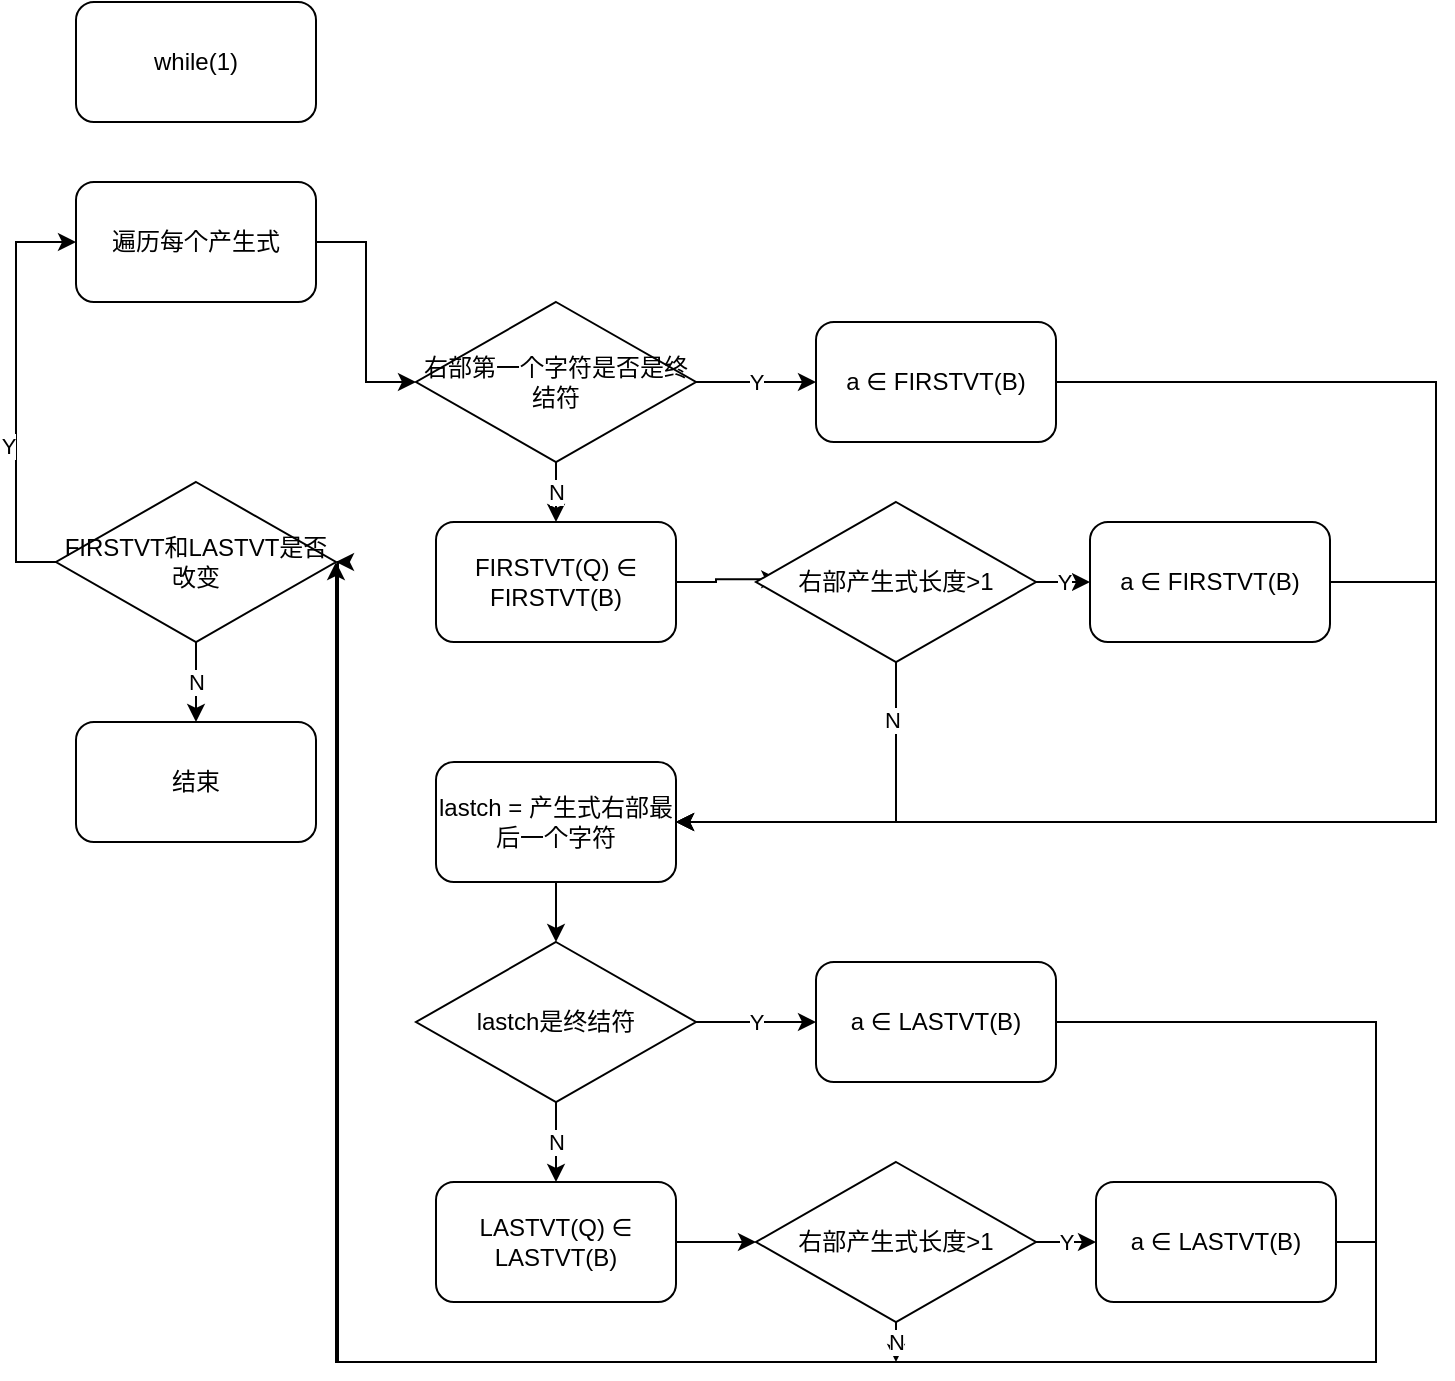 <mxfile version="21.3.4" type="github">
  <diagram name="第 1 页" id="1cY5jz6hEuKaSQoIXXu8">
    <mxGraphModel dx="1436" dy="748" grid="1" gridSize="10" guides="1" tooltips="1" connect="1" arrows="1" fold="1" page="1" pageScale="1" pageWidth="827" pageHeight="1169" math="0" shadow="0">
      <root>
        <mxCell id="0" />
        <mxCell id="1" parent="0" />
        <mxCell id="VYJtcm9JP-URuJLdImgL-2" value="while(1)" style="rounded=1;whiteSpace=wrap;html=1;" vertex="1" parent="1">
          <mxGeometry x="200" y="90" width="120" height="60" as="geometry" />
        </mxCell>
        <mxCell id="VYJtcm9JP-URuJLdImgL-3" value="结束" style="rounded=1;whiteSpace=wrap;html=1;" vertex="1" parent="1">
          <mxGeometry x="200" y="450" width="120" height="60" as="geometry" />
        </mxCell>
        <mxCell id="VYJtcm9JP-URuJLdImgL-22" style="edgeStyle=orthogonalEdgeStyle;rounded=0;orthogonalLoop=1;jettySize=auto;html=1;exitX=0;exitY=0.5;exitDx=0;exitDy=0;entryX=0;entryY=0.5;entryDx=0;entryDy=0;" edge="1" parent="1" source="VYJtcm9JP-URuJLdImgL-4" target="VYJtcm9JP-URuJLdImgL-5">
          <mxGeometry relative="1" as="geometry" />
        </mxCell>
        <mxCell id="VYJtcm9JP-URuJLdImgL-23" value="Y" style="edgeLabel;html=1;align=center;verticalAlign=middle;resizable=0;points=[];" vertex="1" connectable="0" parent="VYJtcm9JP-URuJLdImgL-22">
          <mxGeometry x="-0.257" y="4" relative="1" as="geometry">
            <mxPoint as="offset" />
          </mxGeometry>
        </mxCell>
        <mxCell id="VYJtcm9JP-URuJLdImgL-38" value="N" style="edgeStyle=orthogonalEdgeStyle;rounded=0;orthogonalLoop=1;jettySize=auto;html=1;exitX=0.5;exitY=1;exitDx=0;exitDy=0;entryX=0.5;entryY=0;entryDx=0;entryDy=0;" edge="1" parent="1" source="VYJtcm9JP-URuJLdImgL-4" target="VYJtcm9JP-URuJLdImgL-3">
          <mxGeometry relative="1" as="geometry" />
        </mxCell>
        <mxCell id="VYJtcm9JP-URuJLdImgL-4" value="FIRSTVT和LASTVT是否改变" style="rhombus;whiteSpace=wrap;html=1;" vertex="1" parent="1">
          <mxGeometry x="190" y="330" width="140" height="80" as="geometry" />
        </mxCell>
        <mxCell id="VYJtcm9JP-URuJLdImgL-24" style="edgeStyle=orthogonalEdgeStyle;rounded=0;orthogonalLoop=1;jettySize=auto;html=1;exitX=1;exitY=0.5;exitDx=0;exitDy=0;entryX=0;entryY=0.5;entryDx=0;entryDy=0;" edge="1" parent="1" source="VYJtcm9JP-URuJLdImgL-5" target="VYJtcm9JP-URuJLdImgL-6">
          <mxGeometry relative="1" as="geometry" />
        </mxCell>
        <mxCell id="VYJtcm9JP-URuJLdImgL-5" value="遍历每个产生式" style="rounded=1;whiteSpace=wrap;html=1;" vertex="1" parent="1">
          <mxGeometry x="200" y="180" width="120" height="60" as="geometry" />
        </mxCell>
        <mxCell id="VYJtcm9JP-URuJLdImgL-8" value="Y" style="edgeStyle=orthogonalEdgeStyle;rounded=0;orthogonalLoop=1;jettySize=auto;html=1;exitX=1;exitY=0.5;exitDx=0;exitDy=0;entryX=0;entryY=0.5;entryDx=0;entryDy=0;" edge="1" parent="1" source="VYJtcm9JP-URuJLdImgL-6" target="VYJtcm9JP-URuJLdImgL-7">
          <mxGeometry relative="1" as="geometry" />
        </mxCell>
        <mxCell id="VYJtcm9JP-URuJLdImgL-10" value="N" style="edgeStyle=orthogonalEdgeStyle;rounded=0;orthogonalLoop=1;jettySize=auto;html=1;exitX=0.5;exitY=1;exitDx=0;exitDy=0;entryX=0.5;entryY=0;entryDx=0;entryDy=0;" edge="1" parent="1" source="VYJtcm9JP-URuJLdImgL-6" target="VYJtcm9JP-URuJLdImgL-9">
          <mxGeometry relative="1" as="geometry" />
        </mxCell>
        <mxCell id="VYJtcm9JP-URuJLdImgL-6" value="右部第一个字符是否是终结符" style="rhombus;whiteSpace=wrap;html=1;" vertex="1" parent="1">
          <mxGeometry x="370" y="240" width="140" height="80" as="geometry" />
        </mxCell>
        <mxCell id="VYJtcm9JP-URuJLdImgL-25" style="edgeStyle=orthogonalEdgeStyle;rounded=0;orthogonalLoop=1;jettySize=auto;html=1;exitX=1;exitY=0.5;exitDx=0;exitDy=0;entryX=1;entryY=0.5;entryDx=0;entryDy=0;" edge="1" parent="1" source="VYJtcm9JP-URuJLdImgL-7" target="VYJtcm9JP-URuJLdImgL-15">
          <mxGeometry relative="1" as="geometry">
            <Array as="points">
              <mxPoint x="880" y="280" />
              <mxPoint x="880" y="500" />
            </Array>
          </mxGeometry>
        </mxCell>
        <mxCell id="VYJtcm9JP-URuJLdImgL-7" value="a ∈ FIRSTVT(B)" style="rounded=1;whiteSpace=wrap;html=1;" vertex="1" parent="1">
          <mxGeometry x="570" y="250" width="120" height="60" as="geometry" />
        </mxCell>
        <mxCell id="VYJtcm9JP-URuJLdImgL-13" style="edgeStyle=orthogonalEdgeStyle;rounded=0;orthogonalLoop=1;jettySize=auto;html=1;exitX=1;exitY=0.5;exitDx=0;exitDy=0;entryX=0.083;entryY=0.483;entryDx=0;entryDy=0;entryPerimeter=0;" edge="1" parent="1" source="VYJtcm9JP-URuJLdImgL-9" target="VYJtcm9JP-URuJLdImgL-11">
          <mxGeometry relative="1" as="geometry" />
        </mxCell>
        <mxCell id="VYJtcm9JP-URuJLdImgL-9" value="FIRSTVT(Q) ∈ FIRSTVT(B)" style="rounded=1;whiteSpace=wrap;html=1;" vertex="1" parent="1">
          <mxGeometry x="380" y="350" width="120" height="60" as="geometry" />
        </mxCell>
        <mxCell id="VYJtcm9JP-URuJLdImgL-14" value="Y" style="edgeStyle=orthogonalEdgeStyle;rounded=0;orthogonalLoop=1;jettySize=auto;html=1;exitX=1;exitY=0.5;exitDx=0;exitDy=0;entryX=0;entryY=0.5;entryDx=0;entryDy=0;" edge="1" parent="1" source="VYJtcm9JP-URuJLdImgL-11" target="VYJtcm9JP-URuJLdImgL-12">
          <mxGeometry relative="1" as="geometry" />
        </mxCell>
        <mxCell id="VYJtcm9JP-URuJLdImgL-31" style="edgeStyle=orthogonalEdgeStyle;rounded=0;orthogonalLoop=1;jettySize=auto;html=1;exitX=0.5;exitY=1;exitDx=0;exitDy=0;entryX=1;entryY=0.5;entryDx=0;entryDy=0;" edge="1" parent="1" source="VYJtcm9JP-URuJLdImgL-11" target="VYJtcm9JP-URuJLdImgL-15">
          <mxGeometry relative="1" as="geometry" />
        </mxCell>
        <mxCell id="VYJtcm9JP-URuJLdImgL-33" value="N" style="edgeLabel;html=1;align=center;verticalAlign=middle;resizable=0;points=[];" vertex="1" connectable="0" parent="VYJtcm9JP-URuJLdImgL-31">
          <mxGeometry x="-0.695" y="-2" relative="1" as="geometry">
            <mxPoint as="offset" />
          </mxGeometry>
        </mxCell>
        <mxCell id="VYJtcm9JP-URuJLdImgL-11" value="右部产生式长度&amp;gt;1" style="rhombus;whiteSpace=wrap;html=1;" vertex="1" parent="1">
          <mxGeometry x="540" y="340" width="140" height="80" as="geometry" />
        </mxCell>
        <mxCell id="VYJtcm9JP-URuJLdImgL-26" style="edgeStyle=orthogonalEdgeStyle;rounded=0;orthogonalLoop=1;jettySize=auto;html=1;exitX=1;exitY=0.5;exitDx=0;exitDy=0;" edge="1" parent="1" source="VYJtcm9JP-URuJLdImgL-12">
          <mxGeometry relative="1" as="geometry">
            <mxPoint x="500" y="500" as="targetPoint" />
            <Array as="points">
              <mxPoint x="880" y="380" />
              <mxPoint x="880" y="500" />
            </Array>
          </mxGeometry>
        </mxCell>
        <mxCell id="VYJtcm9JP-URuJLdImgL-12" value="a ∈ FIRSTVT(B)" style="rounded=1;whiteSpace=wrap;html=1;" vertex="1" parent="1">
          <mxGeometry x="707" y="350" width="120" height="60" as="geometry" />
        </mxCell>
        <mxCell id="VYJtcm9JP-URuJLdImgL-27" style="edgeStyle=orthogonalEdgeStyle;rounded=0;orthogonalLoop=1;jettySize=auto;html=1;exitX=0.5;exitY=1;exitDx=0;exitDy=0;entryX=0.5;entryY=0;entryDx=0;entryDy=0;" edge="1" parent="1" source="VYJtcm9JP-URuJLdImgL-15" target="VYJtcm9JP-URuJLdImgL-16">
          <mxGeometry relative="1" as="geometry" />
        </mxCell>
        <mxCell id="VYJtcm9JP-URuJLdImgL-15" value="lastch = 产生式右部最后一个字符" style="rounded=1;whiteSpace=wrap;html=1;" vertex="1" parent="1">
          <mxGeometry x="380" y="470" width="120" height="60" as="geometry" />
        </mxCell>
        <mxCell id="VYJtcm9JP-URuJLdImgL-18" value="Y" style="edgeStyle=orthogonalEdgeStyle;rounded=0;orthogonalLoop=1;jettySize=auto;html=1;exitX=1;exitY=0.5;exitDx=0;exitDy=0;entryX=0;entryY=0.5;entryDx=0;entryDy=0;" edge="1" parent="1" source="VYJtcm9JP-URuJLdImgL-16" target="VYJtcm9JP-URuJLdImgL-17">
          <mxGeometry relative="1" as="geometry" />
        </mxCell>
        <mxCell id="VYJtcm9JP-URuJLdImgL-28" value="N" style="edgeStyle=orthogonalEdgeStyle;rounded=0;orthogonalLoop=1;jettySize=auto;html=1;exitX=0.5;exitY=1;exitDx=0;exitDy=0;entryX=0.5;entryY=0;entryDx=0;entryDy=0;" edge="1" parent="1" source="VYJtcm9JP-URuJLdImgL-16" target="VYJtcm9JP-URuJLdImgL-20">
          <mxGeometry relative="1" as="geometry" />
        </mxCell>
        <mxCell id="VYJtcm9JP-URuJLdImgL-16" value="lastch是终结符" style="rhombus;whiteSpace=wrap;html=1;" vertex="1" parent="1">
          <mxGeometry x="370" y="560" width="140" height="80" as="geometry" />
        </mxCell>
        <mxCell id="VYJtcm9JP-URuJLdImgL-37" style="edgeStyle=orthogonalEdgeStyle;rounded=0;orthogonalLoop=1;jettySize=auto;html=1;exitX=1;exitY=0.5;exitDx=0;exitDy=0;" edge="1" parent="1" source="VYJtcm9JP-URuJLdImgL-17">
          <mxGeometry relative="1" as="geometry">
            <mxPoint x="330" y="370" as="targetPoint" />
            <Array as="points">
              <mxPoint x="850" y="600" />
              <mxPoint x="850" y="770" />
              <mxPoint x="331" y="770" />
            </Array>
          </mxGeometry>
        </mxCell>
        <mxCell id="VYJtcm9JP-URuJLdImgL-17" value="a ∈ LASTVT(B)" style="rounded=1;whiteSpace=wrap;html=1;" vertex="1" parent="1">
          <mxGeometry x="570" y="570" width="120" height="60" as="geometry" />
        </mxCell>
        <mxCell id="VYJtcm9JP-URuJLdImgL-35" style="edgeStyle=orthogonalEdgeStyle;rounded=0;orthogonalLoop=1;jettySize=auto;html=1;exitX=1;exitY=0.5;exitDx=0;exitDy=0;entryX=1;entryY=0.5;entryDx=0;entryDy=0;" edge="1" parent="1" source="VYJtcm9JP-URuJLdImgL-19" target="VYJtcm9JP-URuJLdImgL-4">
          <mxGeometry relative="1" as="geometry">
            <Array as="points">
              <mxPoint x="850" y="710" />
              <mxPoint x="850" y="770" />
              <mxPoint x="330" y="770" />
            </Array>
          </mxGeometry>
        </mxCell>
        <mxCell id="VYJtcm9JP-URuJLdImgL-19" value="a ∈ LASTVT(B)" style="rounded=1;whiteSpace=wrap;html=1;" vertex="1" parent="1">
          <mxGeometry x="710" y="680" width="120" height="60" as="geometry" />
        </mxCell>
        <mxCell id="VYJtcm9JP-URuJLdImgL-29" style="edgeStyle=orthogonalEdgeStyle;rounded=0;orthogonalLoop=1;jettySize=auto;html=1;exitX=1;exitY=0.5;exitDx=0;exitDy=0;entryX=0;entryY=0.5;entryDx=0;entryDy=0;" edge="1" parent="1" source="VYJtcm9JP-URuJLdImgL-20" target="VYJtcm9JP-URuJLdImgL-21">
          <mxGeometry relative="1" as="geometry" />
        </mxCell>
        <mxCell id="VYJtcm9JP-URuJLdImgL-20" value="LASTVT(Q) ∈ LASTVT(B)" style="rounded=1;whiteSpace=wrap;html=1;" vertex="1" parent="1">
          <mxGeometry x="380" y="680" width="120" height="60" as="geometry" />
        </mxCell>
        <mxCell id="VYJtcm9JP-URuJLdImgL-30" value="Y" style="edgeStyle=orthogonalEdgeStyle;rounded=0;orthogonalLoop=1;jettySize=auto;html=1;exitX=1;exitY=0.5;exitDx=0;exitDy=0;entryX=0;entryY=0.5;entryDx=0;entryDy=0;" edge="1" parent="1" source="VYJtcm9JP-URuJLdImgL-21" target="VYJtcm9JP-URuJLdImgL-19">
          <mxGeometry relative="1" as="geometry" />
        </mxCell>
        <mxCell id="VYJtcm9JP-URuJLdImgL-36" value="N" style="edgeStyle=orthogonalEdgeStyle;rounded=0;orthogonalLoop=1;jettySize=auto;html=1;exitX=0.5;exitY=1;exitDx=0;exitDy=0;" edge="1" parent="1" source="VYJtcm9JP-URuJLdImgL-21">
          <mxGeometry relative="1" as="geometry">
            <mxPoint x="610" y="770" as="targetPoint" />
          </mxGeometry>
        </mxCell>
        <mxCell id="VYJtcm9JP-URuJLdImgL-21" value="右部产生式长度&amp;gt;1" style="rhombus;whiteSpace=wrap;html=1;" vertex="1" parent="1">
          <mxGeometry x="540" y="670" width="140" height="80" as="geometry" />
        </mxCell>
      </root>
    </mxGraphModel>
  </diagram>
</mxfile>
